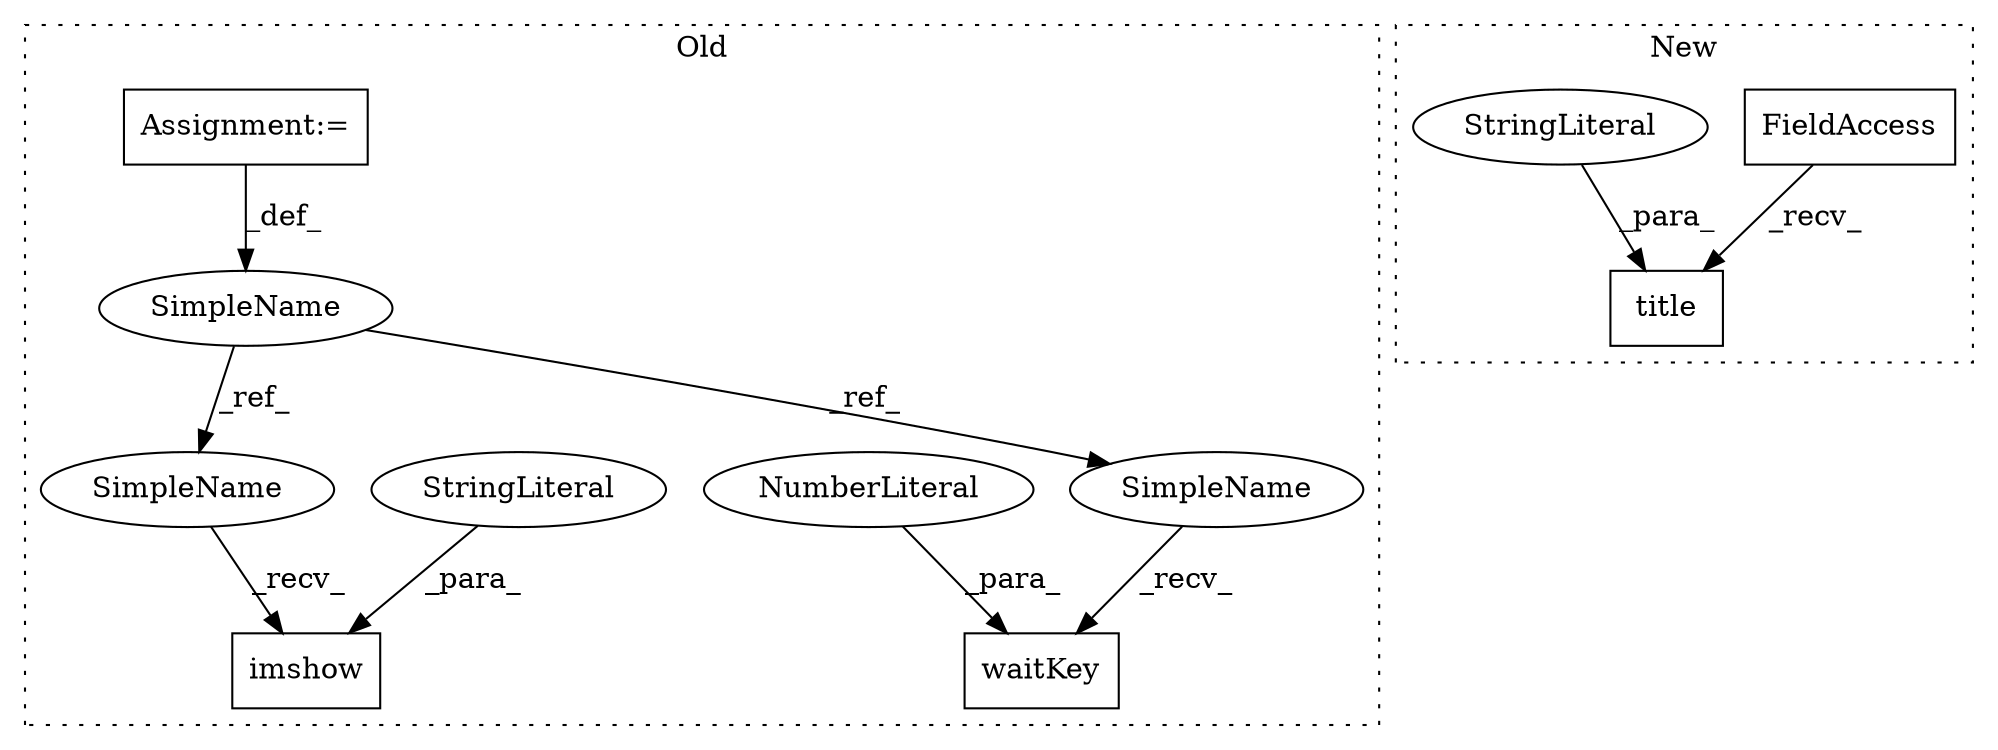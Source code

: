 digraph G {
subgraph cluster0 {
1 [label="imshow" a="32" s="2698,2747" l="7,1" shape="box"];
4 [label="Assignment:=" a="7" s="2111" l="3" shape="box"];
5 [label="waitKey" a="32" s="2760,2769" l="8,1" shape="box"];
6 [label="NumberLiteral" a="34" s="2768" l="1" shape="ellipse"];
7 [label="SimpleName" a="42" s="2111" l="3" shape="ellipse"];
8 [label="StringLiteral" a="45" s="2705" l="33" shape="ellipse"];
10 [label="SimpleName" a="42" s="2694" l="3" shape="ellipse"];
11 [label="SimpleName" a="42" s="2756" l="3" shape="ellipse"];
label = "Old";
style="dotted";
}
subgraph cluster1 {
2 [label="title" a="32" s="2970,3009" l="6,1" shape="box"];
3 [label="FieldAccess" a="22" s="2952" l="10" shape="box"];
9 [label="StringLiteral" a="45" s="2976" l="33" shape="ellipse"];
label = "New";
style="dotted";
}
3 -> 2 [label="_recv_"];
4 -> 7 [label="_def_"];
6 -> 5 [label="_para_"];
7 -> 11 [label="_ref_"];
7 -> 10 [label="_ref_"];
8 -> 1 [label="_para_"];
9 -> 2 [label="_para_"];
10 -> 1 [label="_recv_"];
11 -> 5 [label="_recv_"];
}